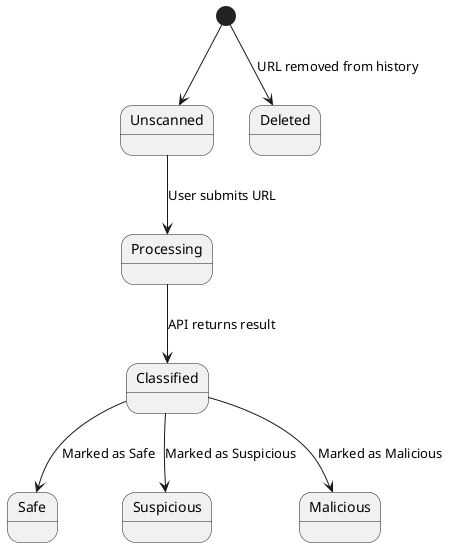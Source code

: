 @startuml
[*] --> Unscanned
Unscanned --> Processing : User submits URL
Processing --> Classified : API returns result
Classified --> Safe : Marked as Safe
Classified --> Suspicious : Marked as Suspicious
Classified --> Malicious : Marked as Malicious
[*] --> Deleted : URL removed from history
@enduml
